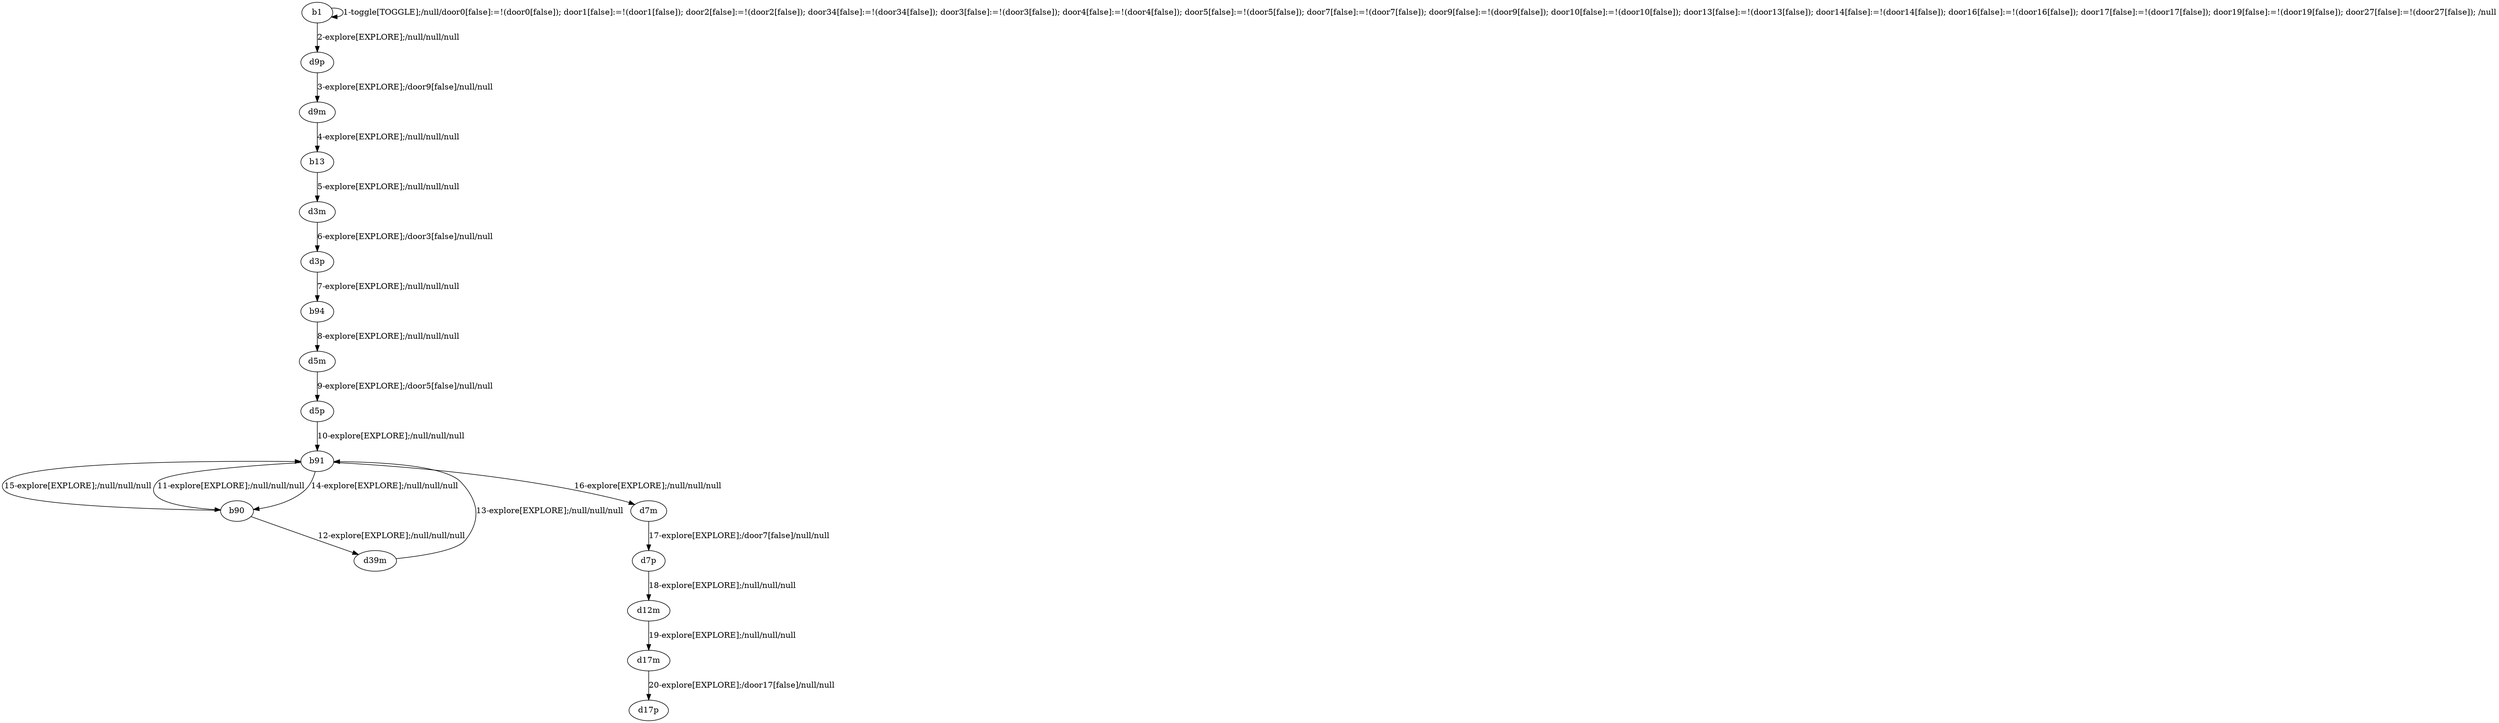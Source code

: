 # Total number of goals covered by this test: 1
# d17m --> d17p

digraph g {
"b1" -> "b1" [label = "1-toggle[TOGGLE];/null/door0[false]:=!(door0[false]); door1[false]:=!(door1[false]); door2[false]:=!(door2[false]); door34[false]:=!(door34[false]); door3[false]:=!(door3[false]); door4[false]:=!(door4[false]); door5[false]:=!(door5[false]); door7[false]:=!(door7[false]); door9[false]:=!(door9[false]); door10[false]:=!(door10[false]); door13[false]:=!(door13[false]); door14[false]:=!(door14[false]); door16[false]:=!(door16[false]); door17[false]:=!(door17[false]); door19[false]:=!(door19[false]); door27[false]:=!(door27[false]); /null"];
"b1" -> "d9p" [label = "2-explore[EXPLORE];/null/null/null"];
"d9p" -> "d9m" [label = "3-explore[EXPLORE];/door9[false]/null/null"];
"d9m" -> "b13" [label = "4-explore[EXPLORE];/null/null/null"];
"b13" -> "d3m" [label = "5-explore[EXPLORE];/null/null/null"];
"d3m" -> "d3p" [label = "6-explore[EXPLORE];/door3[false]/null/null"];
"d3p" -> "b94" [label = "7-explore[EXPLORE];/null/null/null"];
"b94" -> "d5m" [label = "8-explore[EXPLORE];/null/null/null"];
"d5m" -> "d5p" [label = "9-explore[EXPLORE];/door5[false]/null/null"];
"d5p" -> "b91" [label = "10-explore[EXPLORE];/null/null/null"];
"b91" -> "b90" [label = "11-explore[EXPLORE];/null/null/null"];
"b90" -> "d39m" [label = "12-explore[EXPLORE];/null/null/null"];
"d39m" -> "b91" [label = "13-explore[EXPLORE];/null/null/null"];
"b91" -> "b90" [label = "14-explore[EXPLORE];/null/null/null"];
"b90" -> "b91" [label = "15-explore[EXPLORE];/null/null/null"];
"b91" -> "d7m" [label = "16-explore[EXPLORE];/null/null/null"];
"d7m" -> "d7p" [label = "17-explore[EXPLORE];/door7[false]/null/null"];
"d7p" -> "d12m" [label = "18-explore[EXPLORE];/null/null/null"];
"d12m" -> "d17m" [label = "19-explore[EXPLORE];/null/null/null"];
"d17m" -> "d17p" [label = "20-explore[EXPLORE];/door17[false]/null/null"];
}